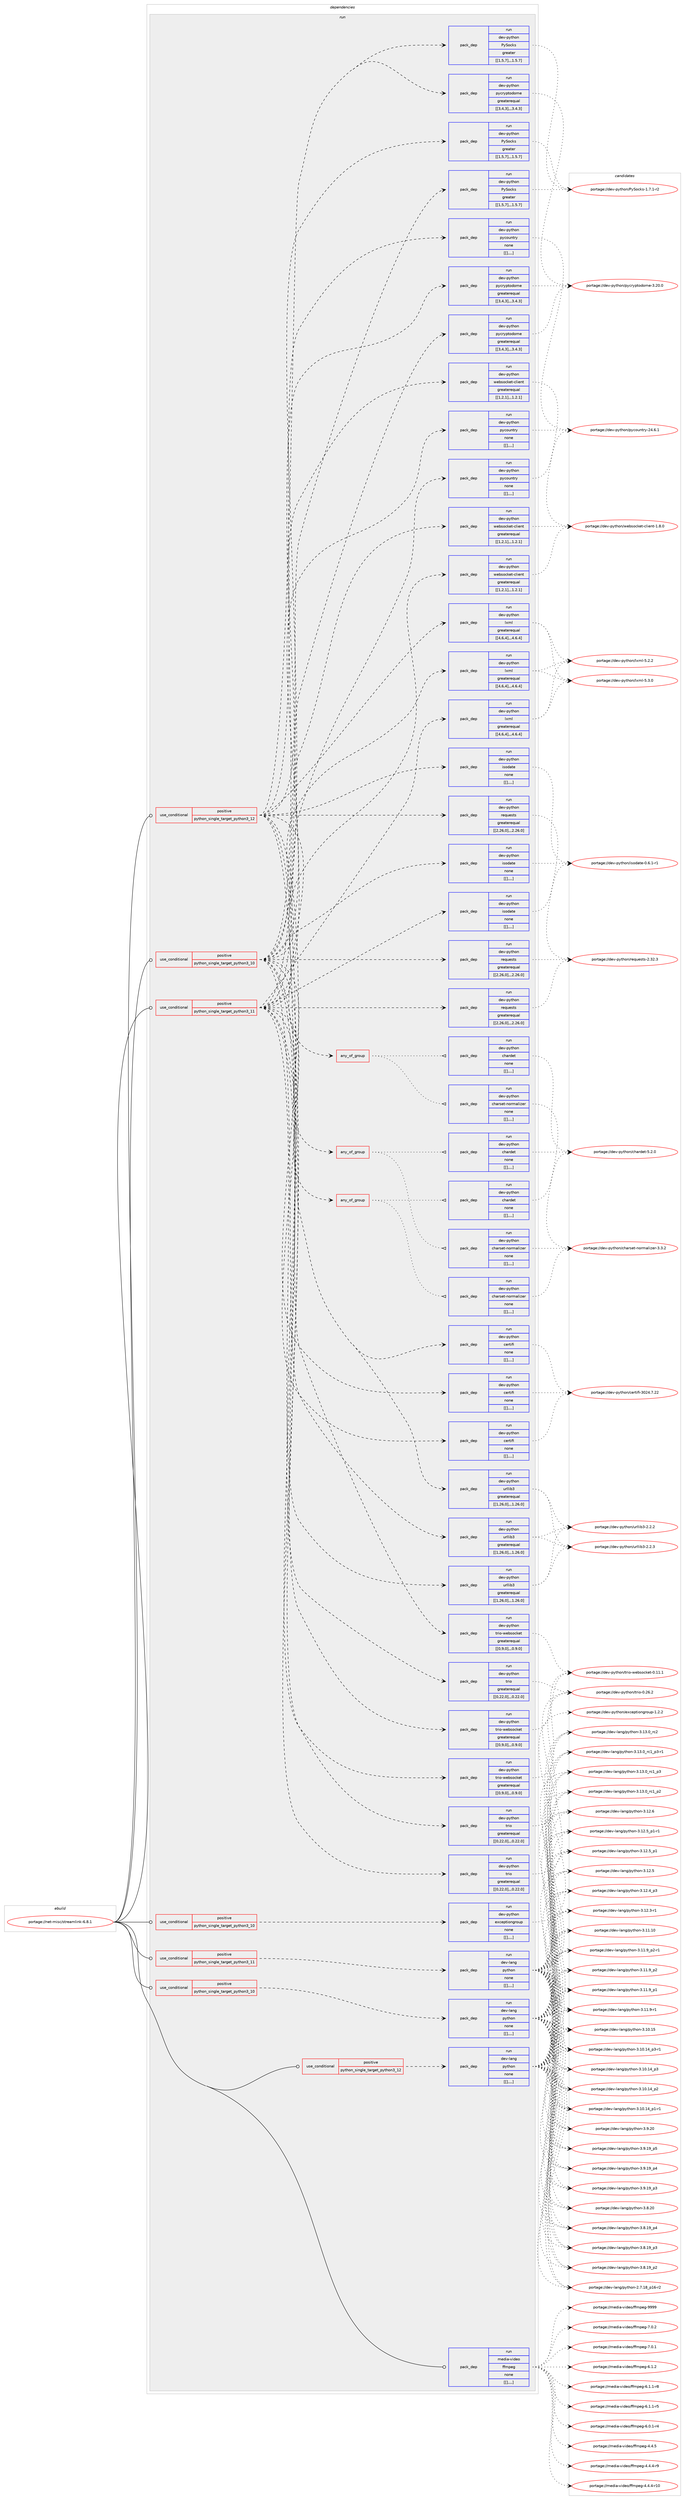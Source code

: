 digraph prolog {

# *************
# Graph options
# *************

newrank=true;
concentrate=true;
compound=true;
graph [rankdir=LR,fontname=Helvetica,fontsize=10,ranksep=1.5];#, ranksep=2.5, nodesep=0.2];
edge  [arrowhead=vee];
node  [fontname=Helvetica,fontsize=10];

# **********
# The ebuild
# **********

subgraph cluster_leftcol {
color=gray;
label=<<i>ebuild</i>>;
id [label="portage://net-misc/streamlink-6.8.1", color=red, width=4, href="../net-misc/streamlink-6.8.1.svg"];
}

# ****************
# The dependencies
# ****************

subgraph cluster_midcol {
color=gray;
label=<<i>dependencies</i>>;
subgraph cluster_compile {
fillcolor="#eeeeee";
style=filled;
label=<<i>compile</i>>;
}
subgraph cluster_compileandrun {
fillcolor="#eeeeee";
style=filled;
label=<<i>compile and run</i>>;
}
subgraph cluster_run {
fillcolor="#eeeeee";
style=filled;
label=<<i>run</i>>;
subgraph cond103117 {
dependency392996 [label=<<TABLE BORDER="0" CELLBORDER="1" CELLSPACING="0" CELLPADDING="4"><TR><TD ROWSPAN="3" CELLPADDING="10">use_conditional</TD></TR><TR><TD>positive</TD></TR><TR><TD>python_single_target_python3_10</TD></TR></TABLE>>, shape=none, color=red];
subgraph pack287004 {
dependency392997 [label=<<TABLE BORDER="0" CELLBORDER="1" CELLSPACING="0" CELLPADDING="4" WIDTH="220"><TR><TD ROWSPAN="6" CELLPADDING="30">pack_dep</TD></TR><TR><TD WIDTH="110">run</TD></TR><TR><TD>dev-lang</TD></TR><TR><TD>python</TD></TR><TR><TD>none</TD></TR><TR><TD>[[],,,,]</TD></TR></TABLE>>, shape=none, color=blue];
}
dependency392996:e -> dependency392997:w [weight=20,style="dashed",arrowhead="vee"];
}
id:e -> dependency392996:w [weight=20,style="solid",arrowhead="odot"];
subgraph cond103118 {
dependency392998 [label=<<TABLE BORDER="0" CELLBORDER="1" CELLSPACING="0" CELLPADDING="4"><TR><TD ROWSPAN="3" CELLPADDING="10">use_conditional</TD></TR><TR><TD>positive</TD></TR><TR><TD>python_single_target_python3_10</TD></TR></TABLE>>, shape=none, color=red];
subgraph pack287005 {
dependency392999 [label=<<TABLE BORDER="0" CELLBORDER="1" CELLSPACING="0" CELLPADDING="4" WIDTH="220"><TR><TD ROWSPAN="6" CELLPADDING="30">pack_dep</TD></TR><TR><TD WIDTH="110">run</TD></TR><TR><TD>dev-python</TD></TR><TR><TD>certifi</TD></TR><TR><TD>none</TD></TR><TR><TD>[[],,,,]</TD></TR></TABLE>>, shape=none, color=blue];
}
dependency392998:e -> dependency392999:w [weight=20,style="dashed",arrowhead="vee"];
subgraph any2686 {
dependency393000 [label=<<TABLE BORDER="0" CELLBORDER="1" CELLSPACING="0" CELLPADDING="4"><TR><TD CELLPADDING="10">any_of_group</TD></TR></TABLE>>, shape=none, color=red];subgraph pack287006 {
dependency393001 [label=<<TABLE BORDER="0" CELLBORDER="1" CELLSPACING="0" CELLPADDING="4" WIDTH="220"><TR><TD ROWSPAN="6" CELLPADDING="30">pack_dep</TD></TR><TR><TD WIDTH="110">run</TD></TR><TR><TD>dev-python</TD></TR><TR><TD>chardet</TD></TR><TR><TD>none</TD></TR><TR><TD>[[],,,,]</TD></TR></TABLE>>, shape=none, color=blue];
}
dependency393000:e -> dependency393001:w [weight=20,style="dotted",arrowhead="oinv"];
subgraph pack287007 {
dependency393002 [label=<<TABLE BORDER="0" CELLBORDER="1" CELLSPACING="0" CELLPADDING="4" WIDTH="220"><TR><TD ROWSPAN="6" CELLPADDING="30">pack_dep</TD></TR><TR><TD WIDTH="110">run</TD></TR><TR><TD>dev-python</TD></TR><TR><TD>charset-normalizer</TD></TR><TR><TD>none</TD></TR><TR><TD>[[],,,,]</TD></TR></TABLE>>, shape=none, color=blue];
}
dependency393000:e -> dependency393002:w [weight=20,style="dotted",arrowhead="oinv"];
}
dependency392998:e -> dependency393000:w [weight=20,style="dashed",arrowhead="vee"];
subgraph pack287008 {
dependency393003 [label=<<TABLE BORDER="0" CELLBORDER="1" CELLSPACING="0" CELLPADDING="4" WIDTH="220"><TR><TD ROWSPAN="6" CELLPADDING="30">pack_dep</TD></TR><TR><TD WIDTH="110">run</TD></TR><TR><TD>dev-python</TD></TR><TR><TD>requests</TD></TR><TR><TD>greaterequal</TD></TR><TR><TD>[[2,26,0],,,2.26.0]</TD></TR></TABLE>>, shape=none, color=blue];
}
dependency392998:e -> dependency393003:w [weight=20,style="dashed",arrowhead="vee"];
subgraph pack287009 {
dependency393004 [label=<<TABLE BORDER="0" CELLBORDER="1" CELLSPACING="0" CELLPADDING="4" WIDTH="220"><TR><TD ROWSPAN="6" CELLPADDING="30">pack_dep</TD></TR><TR><TD WIDTH="110">run</TD></TR><TR><TD>dev-python</TD></TR><TR><TD>isodate</TD></TR><TR><TD>none</TD></TR><TR><TD>[[],,,,]</TD></TR></TABLE>>, shape=none, color=blue];
}
dependency392998:e -> dependency393004:w [weight=20,style="dashed",arrowhead="vee"];
subgraph pack287010 {
dependency393005 [label=<<TABLE BORDER="0" CELLBORDER="1" CELLSPACING="0" CELLPADDING="4" WIDTH="220"><TR><TD ROWSPAN="6" CELLPADDING="30">pack_dep</TD></TR><TR><TD WIDTH="110">run</TD></TR><TR><TD>dev-python</TD></TR><TR><TD>lxml</TD></TR><TR><TD>greaterequal</TD></TR><TR><TD>[[4,6,4],,,4.6.4]</TD></TR></TABLE>>, shape=none, color=blue];
}
dependency392998:e -> dependency393005:w [weight=20,style="dashed",arrowhead="vee"];
subgraph pack287011 {
dependency393006 [label=<<TABLE BORDER="0" CELLBORDER="1" CELLSPACING="0" CELLPADDING="4" WIDTH="220"><TR><TD ROWSPAN="6" CELLPADDING="30">pack_dep</TD></TR><TR><TD WIDTH="110">run</TD></TR><TR><TD>dev-python</TD></TR><TR><TD>websocket-client</TD></TR><TR><TD>greaterequal</TD></TR><TR><TD>[[1,2,1],,,1.2.1]</TD></TR></TABLE>>, shape=none, color=blue];
}
dependency392998:e -> dependency393006:w [weight=20,style="dashed",arrowhead="vee"];
subgraph pack287012 {
dependency393007 [label=<<TABLE BORDER="0" CELLBORDER="1" CELLSPACING="0" CELLPADDING="4" WIDTH="220"><TR><TD ROWSPAN="6" CELLPADDING="30">pack_dep</TD></TR><TR><TD WIDTH="110">run</TD></TR><TR><TD>dev-python</TD></TR><TR><TD>pycountry</TD></TR><TR><TD>none</TD></TR><TR><TD>[[],,,,]</TD></TR></TABLE>>, shape=none, color=blue];
}
dependency392998:e -> dependency393007:w [weight=20,style="dashed",arrowhead="vee"];
subgraph pack287013 {
dependency393008 [label=<<TABLE BORDER="0" CELLBORDER="1" CELLSPACING="0" CELLPADDING="4" WIDTH="220"><TR><TD ROWSPAN="6" CELLPADDING="30">pack_dep</TD></TR><TR><TD WIDTH="110">run</TD></TR><TR><TD>dev-python</TD></TR><TR><TD>pycryptodome</TD></TR><TR><TD>greaterequal</TD></TR><TR><TD>[[3,4,3],,,3.4.3]</TD></TR></TABLE>>, shape=none, color=blue];
}
dependency392998:e -> dependency393008:w [weight=20,style="dashed",arrowhead="vee"];
subgraph pack287014 {
dependency393009 [label=<<TABLE BORDER="0" CELLBORDER="1" CELLSPACING="0" CELLPADDING="4" WIDTH="220"><TR><TD ROWSPAN="6" CELLPADDING="30">pack_dep</TD></TR><TR><TD WIDTH="110">run</TD></TR><TR><TD>dev-python</TD></TR><TR><TD>PySocks</TD></TR><TR><TD>greater</TD></TR><TR><TD>[[1,5,7],,,1.5.7]</TD></TR></TABLE>>, shape=none, color=blue];
}
dependency392998:e -> dependency393009:w [weight=20,style="dashed",arrowhead="vee"];
subgraph pack287015 {
dependency393010 [label=<<TABLE BORDER="0" CELLBORDER="1" CELLSPACING="0" CELLPADDING="4" WIDTH="220"><TR><TD ROWSPAN="6" CELLPADDING="30">pack_dep</TD></TR><TR><TD WIDTH="110">run</TD></TR><TR><TD>dev-python</TD></TR><TR><TD>trio</TD></TR><TR><TD>greaterequal</TD></TR><TR><TD>[[0,22,0],,,0.22.0]</TD></TR></TABLE>>, shape=none, color=blue];
}
dependency392998:e -> dependency393010:w [weight=20,style="dashed",arrowhead="vee"];
subgraph pack287016 {
dependency393011 [label=<<TABLE BORDER="0" CELLBORDER="1" CELLSPACING="0" CELLPADDING="4" WIDTH="220"><TR><TD ROWSPAN="6" CELLPADDING="30">pack_dep</TD></TR><TR><TD WIDTH="110">run</TD></TR><TR><TD>dev-python</TD></TR><TR><TD>trio-websocket</TD></TR><TR><TD>greaterequal</TD></TR><TR><TD>[[0,9,0],,,0.9.0]</TD></TR></TABLE>>, shape=none, color=blue];
}
dependency392998:e -> dependency393011:w [weight=20,style="dashed",arrowhead="vee"];
subgraph pack287017 {
dependency393012 [label=<<TABLE BORDER="0" CELLBORDER="1" CELLSPACING="0" CELLPADDING="4" WIDTH="220"><TR><TD ROWSPAN="6" CELLPADDING="30">pack_dep</TD></TR><TR><TD WIDTH="110">run</TD></TR><TR><TD>dev-python</TD></TR><TR><TD>urllib3</TD></TR><TR><TD>greaterequal</TD></TR><TR><TD>[[1,26,0],,,1.26.0]</TD></TR></TABLE>>, shape=none, color=blue];
}
dependency392998:e -> dependency393012:w [weight=20,style="dashed",arrowhead="vee"];
}
id:e -> dependency392998:w [weight=20,style="solid",arrowhead="odot"];
subgraph cond103119 {
dependency393013 [label=<<TABLE BORDER="0" CELLBORDER="1" CELLSPACING="0" CELLPADDING="4"><TR><TD ROWSPAN="3" CELLPADDING="10">use_conditional</TD></TR><TR><TD>positive</TD></TR><TR><TD>python_single_target_python3_10</TD></TR></TABLE>>, shape=none, color=red];
subgraph pack287018 {
dependency393014 [label=<<TABLE BORDER="0" CELLBORDER="1" CELLSPACING="0" CELLPADDING="4" WIDTH="220"><TR><TD ROWSPAN="6" CELLPADDING="30">pack_dep</TD></TR><TR><TD WIDTH="110">run</TD></TR><TR><TD>dev-python</TD></TR><TR><TD>exceptiongroup</TD></TR><TR><TD>none</TD></TR><TR><TD>[[],,,,]</TD></TR></TABLE>>, shape=none, color=blue];
}
dependency393013:e -> dependency393014:w [weight=20,style="dashed",arrowhead="vee"];
}
id:e -> dependency393013:w [weight=20,style="solid",arrowhead="odot"];
subgraph cond103120 {
dependency393015 [label=<<TABLE BORDER="0" CELLBORDER="1" CELLSPACING="0" CELLPADDING="4"><TR><TD ROWSPAN="3" CELLPADDING="10">use_conditional</TD></TR><TR><TD>positive</TD></TR><TR><TD>python_single_target_python3_11</TD></TR></TABLE>>, shape=none, color=red];
subgraph pack287019 {
dependency393016 [label=<<TABLE BORDER="0" CELLBORDER="1" CELLSPACING="0" CELLPADDING="4" WIDTH="220"><TR><TD ROWSPAN="6" CELLPADDING="30">pack_dep</TD></TR><TR><TD WIDTH="110">run</TD></TR><TR><TD>dev-lang</TD></TR><TR><TD>python</TD></TR><TR><TD>none</TD></TR><TR><TD>[[],,,,]</TD></TR></TABLE>>, shape=none, color=blue];
}
dependency393015:e -> dependency393016:w [weight=20,style="dashed",arrowhead="vee"];
}
id:e -> dependency393015:w [weight=20,style="solid",arrowhead="odot"];
subgraph cond103121 {
dependency393017 [label=<<TABLE BORDER="0" CELLBORDER="1" CELLSPACING="0" CELLPADDING="4"><TR><TD ROWSPAN="3" CELLPADDING="10">use_conditional</TD></TR><TR><TD>positive</TD></TR><TR><TD>python_single_target_python3_11</TD></TR></TABLE>>, shape=none, color=red];
subgraph pack287020 {
dependency393018 [label=<<TABLE BORDER="0" CELLBORDER="1" CELLSPACING="0" CELLPADDING="4" WIDTH="220"><TR><TD ROWSPAN="6" CELLPADDING="30">pack_dep</TD></TR><TR><TD WIDTH="110">run</TD></TR><TR><TD>dev-python</TD></TR><TR><TD>certifi</TD></TR><TR><TD>none</TD></TR><TR><TD>[[],,,,]</TD></TR></TABLE>>, shape=none, color=blue];
}
dependency393017:e -> dependency393018:w [weight=20,style="dashed",arrowhead="vee"];
subgraph any2687 {
dependency393019 [label=<<TABLE BORDER="0" CELLBORDER="1" CELLSPACING="0" CELLPADDING="4"><TR><TD CELLPADDING="10">any_of_group</TD></TR></TABLE>>, shape=none, color=red];subgraph pack287021 {
dependency393020 [label=<<TABLE BORDER="0" CELLBORDER="1" CELLSPACING="0" CELLPADDING="4" WIDTH="220"><TR><TD ROWSPAN="6" CELLPADDING="30">pack_dep</TD></TR><TR><TD WIDTH="110">run</TD></TR><TR><TD>dev-python</TD></TR><TR><TD>chardet</TD></TR><TR><TD>none</TD></TR><TR><TD>[[],,,,]</TD></TR></TABLE>>, shape=none, color=blue];
}
dependency393019:e -> dependency393020:w [weight=20,style="dotted",arrowhead="oinv"];
subgraph pack287022 {
dependency393021 [label=<<TABLE BORDER="0" CELLBORDER="1" CELLSPACING="0" CELLPADDING="4" WIDTH="220"><TR><TD ROWSPAN="6" CELLPADDING="30">pack_dep</TD></TR><TR><TD WIDTH="110">run</TD></TR><TR><TD>dev-python</TD></TR><TR><TD>charset-normalizer</TD></TR><TR><TD>none</TD></TR><TR><TD>[[],,,,]</TD></TR></TABLE>>, shape=none, color=blue];
}
dependency393019:e -> dependency393021:w [weight=20,style="dotted",arrowhead="oinv"];
}
dependency393017:e -> dependency393019:w [weight=20,style="dashed",arrowhead="vee"];
subgraph pack287023 {
dependency393022 [label=<<TABLE BORDER="0" CELLBORDER="1" CELLSPACING="0" CELLPADDING="4" WIDTH="220"><TR><TD ROWSPAN="6" CELLPADDING="30">pack_dep</TD></TR><TR><TD WIDTH="110">run</TD></TR><TR><TD>dev-python</TD></TR><TR><TD>requests</TD></TR><TR><TD>greaterequal</TD></TR><TR><TD>[[2,26,0],,,2.26.0]</TD></TR></TABLE>>, shape=none, color=blue];
}
dependency393017:e -> dependency393022:w [weight=20,style="dashed",arrowhead="vee"];
subgraph pack287024 {
dependency393023 [label=<<TABLE BORDER="0" CELLBORDER="1" CELLSPACING="0" CELLPADDING="4" WIDTH="220"><TR><TD ROWSPAN="6" CELLPADDING="30">pack_dep</TD></TR><TR><TD WIDTH="110">run</TD></TR><TR><TD>dev-python</TD></TR><TR><TD>isodate</TD></TR><TR><TD>none</TD></TR><TR><TD>[[],,,,]</TD></TR></TABLE>>, shape=none, color=blue];
}
dependency393017:e -> dependency393023:w [weight=20,style="dashed",arrowhead="vee"];
subgraph pack287025 {
dependency393024 [label=<<TABLE BORDER="0" CELLBORDER="1" CELLSPACING="0" CELLPADDING="4" WIDTH="220"><TR><TD ROWSPAN="6" CELLPADDING="30">pack_dep</TD></TR><TR><TD WIDTH="110">run</TD></TR><TR><TD>dev-python</TD></TR><TR><TD>lxml</TD></TR><TR><TD>greaterequal</TD></TR><TR><TD>[[4,6,4],,,4.6.4]</TD></TR></TABLE>>, shape=none, color=blue];
}
dependency393017:e -> dependency393024:w [weight=20,style="dashed",arrowhead="vee"];
subgraph pack287026 {
dependency393025 [label=<<TABLE BORDER="0" CELLBORDER="1" CELLSPACING="0" CELLPADDING="4" WIDTH="220"><TR><TD ROWSPAN="6" CELLPADDING="30">pack_dep</TD></TR><TR><TD WIDTH="110">run</TD></TR><TR><TD>dev-python</TD></TR><TR><TD>websocket-client</TD></TR><TR><TD>greaterequal</TD></TR><TR><TD>[[1,2,1],,,1.2.1]</TD></TR></TABLE>>, shape=none, color=blue];
}
dependency393017:e -> dependency393025:w [weight=20,style="dashed",arrowhead="vee"];
subgraph pack287027 {
dependency393026 [label=<<TABLE BORDER="0" CELLBORDER="1" CELLSPACING="0" CELLPADDING="4" WIDTH="220"><TR><TD ROWSPAN="6" CELLPADDING="30">pack_dep</TD></TR><TR><TD WIDTH="110">run</TD></TR><TR><TD>dev-python</TD></TR><TR><TD>pycountry</TD></TR><TR><TD>none</TD></TR><TR><TD>[[],,,,]</TD></TR></TABLE>>, shape=none, color=blue];
}
dependency393017:e -> dependency393026:w [weight=20,style="dashed",arrowhead="vee"];
subgraph pack287028 {
dependency393027 [label=<<TABLE BORDER="0" CELLBORDER="1" CELLSPACING="0" CELLPADDING="4" WIDTH="220"><TR><TD ROWSPAN="6" CELLPADDING="30">pack_dep</TD></TR><TR><TD WIDTH="110">run</TD></TR><TR><TD>dev-python</TD></TR><TR><TD>pycryptodome</TD></TR><TR><TD>greaterequal</TD></TR><TR><TD>[[3,4,3],,,3.4.3]</TD></TR></TABLE>>, shape=none, color=blue];
}
dependency393017:e -> dependency393027:w [weight=20,style="dashed",arrowhead="vee"];
subgraph pack287029 {
dependency393028 [label=<<TABLE BORDER="0" CELLBORDER="1" CELLSPACING="0" CELLPADDING="4" WIDTH="220"><TR><TD ROWSPAN="6" CELLPADDING="30">pack_dep</TD></TR><TR><TD WIDTH="110">run</TD></TR><TR><TD>dev-python</TD></TR><TR><TD>PySocks</TD></TR><TR><TD>greater</TD></TR><TR><TD>[[1,5,7],,,1.5.7]</TD></TR></TABLE>>, shape=none, color=blue];
}
dependency393017:e -> dependency393028:w [weight=20,style="dashed",arrowhead="vee"];
subgraph pack287030 {
dependency393029 [label=<<TABLE BORDER="0" CELLBORDER="1" CELLSPACING="0" CELLPADDING="4" WIDTH="220"><TR><TD ROWSPAN="6" CELLPADDING="30">pack_dep</TD></TR><TR><TD WIDTH="110">run</TD></TR><TR><TD>dev-python</TD></TR><TR><TD>trio</TD></TR><TR><TD>greaterequal</TD></TR><TR><TD>[[0,22,0],,,0.22.0]</TD></TR></TABLE>>, shape=none, color=blue];
}
dependency393017:e -> dependency393029:w [weight=20,style="dashed",arrowhead="vee"];
subgraph pack287031 {
dependency393030 [label=<<TABLE BORDER="0" CELLBORDER="1" CELLSPACING="0" CELLPADDING="4" WIDTH="220"><TR><TD ROWSPAN="6" CELLPADDING="30">pack_dep</TD></TR><TR><TD WIDTH="110">run</TD></TR><TR><TD>dev-python</TD></TR><TR><TD>trio-websocket</TD></TR><TR><TD>greaterequal</TD></TR><TR><TD>[[0,9,0],,,0.9.0]</TD></TR></TABLE>>, shape=none, color=blue];
}
dependency393017:e -> dependency393030:w [weight=20,style="dashed",arrowhead="vee"];
subgraph pack287032 {
dependency393031 [label=<<TABLE BORDER="0" CELLBORDER="1" CELLSPACING="0" CELLPADDING="4" WIDTH="220"><TR><TD ROWSPAN="6" CELLPADDING="30">pack_dep</TD></TR><TR><TD WIDTH="110">run</TD></TR><TR><TD>dev-python</TD></TR><TR><TD>urllib3</TD></TR><TR><TD>greaterequal</TD></TR><TR><TD>[[1,26,0],,,1.26.0]</TD></TR></TABLE>>, shape=none, color=blue];
}
dependency393017:e -> dependency393031:w [weight=20,style="dashed",arrowhead="vee"];
}
id:e -> dependency393017:w [weight=20,style="solid",arrowhead="odot"];
subgraph cond103122 {
dependency393032 [label=<<TABLE BORDER="0" CELLBORDER="1" CELLSPACING="0" CELLPADDING="4"><TR><TD ROWSPAN="3" CELLPADDING="10">use_conditional</TD></TR><TR><TD>positive</TD></TR><TR><TD>python_single_target_python3_12</TD></TR></TABLE>>, shape=none, color=red];
subgraph pack287033 {
dependency393033 [label=<<TABLE BORDER="0" CELLBORDER="1" CELLSPACING="0" CELLPADDING="4" WIDTH="220"><TR><TD ROWSPAN="6" CELLPADDING="30">pack_dep</TD></TR><TR><TD WIDTH="110">run</TD></TR><TR><TD>dev-lang</TD></TR><TR><TD>python</TD></TR><TR><TD>none</TD></TR><TR><TD>[[],,,,]</TD></TR></TABLE>>, shape=none, color=blue];
}
dependency393032:e -> dependency393033:w [weight=20,style="dashed",arrowhead="vee"];
}
id:e -> dependency393032:w [weight=20,style="solid",arrowhead="odot"];
subgraph cond103123 {
dependency393034 [label=<<TABLE BORDER="0" CELLBORDER="1" CELLSPACING="0" CELLPADDING="4"><TR><TD ROWSPAN="3" CELLPADDING="10">use_conditional</TD></TR><TR><TD>positive</TD></TR><TR><TD>python_single_target_python3_12</TD></TR></TABLE>>, shape=none, color=red];
subgraph pack287034 {
dependency393035 [label=<<TABLE BORDER="0" CELLBORDER="1" CELLSPACING="0" CELLPADDING="4" WIDTH="220"><TR><TD ROWSPAN="6" CELLPADDING="30">pack_dep</TD></TR><TR><TD WIDTH="110">run</TD></TR><TR><TD>dev-python</TD></TR><TR><TD>certifi</TD></TR><TR><TD>none</TD></TR><TR><TD>[[],,,,]</TD></TR></TABLE>>, shape=none, color=blue];
}
dependency393034:e -> dependency393035:w [weight=20,style="dashed",arrowhead="vee"];
subgraph any2688 {
dependency393036 [label=<<TABLE BORDER="0" CELLBORDER="1" CELLSPACING="0" CELLPADDING="4"><TR><TD CELLPADDING="10">any_of_group</TD></TR></TABLE>>, shape=none, color=red];subgraph pack287035 {
dependency393037 [label=<<TABLE BORDER="0" CELLBORDER="1" CELLSPACING="0" CELLPADDING="4" WIDTH="220"><TR><TD ROWSPAN="6" CELLPADDING="30">pack_dep</TD></TR><TR><TD WIDTH="110">run</TD></TR><TR><TD>dev-python</TD></TR><TR><TD>chardet</TD></TR><TR><TD>none</TD></TR><TR><TD>[[],,,,]</TD></TR></TABLE>>, shape=none, color=blue];
}
dependency393036:e -> dependency393037:w [weight=20,style="dotted",arrowhead="oinv"];
subgraph pack287036 {
dependency393038 [label=<<TABLE BORDER="0" CELLBORDER="1" CELLSPACING="0" CELLPADDING="4" WIDTH="220"><TR><TD ROWSPAN="6" CELLPADDING="30">pack_dep</TD></TR><TR><TD WIDTH="110">run</TD></TR><TR><TD>dev-python</TD></TR><TR><TD>charset-normalizer</TD></TR><TR><TD>none</TD></TR><TR><TD>[[],,,,]</TD></TR></TABLE>>, shape=none, color=blue];
}
dependency393036:e -> dependency393038:w [weight=20,style="dotted",arrowhead="oinv"];
}
dependency393034:e -> dependency393036:w [weight=20,style="dashed",arrowhead="vee"];
subgraph pack287037 {
dependency393039 [label=<<TABLE BORDER="0" CELLBORDER="1" CELLSPACING="0" CELLPADDING="4" WIDTH="220"><TR><TD ROWSPAN="6" CELLPADDING="30">pack_dep</TD></TR><TR><TD WIDTH="110">run</TD></TR><TR><TD>dev-python</TD></TR><TR><TD>requests</TD></TR><TR><TD>greaterequal</TD></TR><TR><TD>[[2,26,0],,,2.26.0]</TD></TR></TABLE>>, shape=none, color=blue];
}
dependency393034:e -> dependency393039:w [weight=20,style="dashed",arrowhead="vee"];
subgraph pack287038 {
dependency393040 [label=<<TABLE BORDER="0" CELLBORDER="1" CELLSPACING="0" CELLPADDING="4" WIDTH="220"><TR><TD ROWSPAN="6" CELLPADDING="30">pack_dep</TD></TR><TR><TD WIDTH="110">run</TD></TR><TR><TD>dev-python</TD></TR><TR><TD>isodate</TD></TR><TR><TD>none</TD></TR><TR><TD>[[],,,,]</TD></TR></TABLE>>, shape=none, color=blue];
}
dependency393034:e -> dependency393040:w [weight=20,style="dashed",arrowhead="vee"];
subgraph pack287039 {
dependency393041 [label=<<TABLE BORDER="0" CELLBORDER="1" CELLSPACING="0" CELLPADDING="4" WIDTH="220"><TR><TD ROWSPAN="6" CELLPADDING="30">pack_dep</TD></TR><TR><TD WIDTH="110">run</TD></TR><TR><TD>dev-python</TD></TR><TR><TD>lxml</TD></TR><TR><TD>greaterequal</TD></TR><TR><TD>[[4,6,4],,,4.6.4]</TD></TR></TABLE>>, shape=none, color=blue];
}
dependency393034:e -> dependency393041:w [weight=20,style="dashed",arrowhead="vee"];
subgraph pack287040 {
dependency393042 [label=<<TABLE BORDER="0" CELLBORDER="1" CELLSPACING="0" CELLPADDING="4" WIDTH="220"><TR><TD ROWSPAN="6" CELLPADDING="30">pack_dep</TD></TR><TR><TD WIDTH="110">run</TD></TR><TR><TD>dev-python</TD></TR><TR><TD>websocket-client</TD></TR><TR><TD>greaterequal</TD></TR><TR><TD>[[1,2,1],,,1.2.1]</TD></TR></TABLE>>, shape=none, color=blue];
}
dependency393034:e -> dependency393042:w [weight=20,style="dashed",arrowhead="vee"];
subgraph pack287041 {
dependency393043 [label=<<TABLE BORDER="0" CELLBORDER="1" CELLSPACING="0" CELLPADDING="4" WIDTH="220"><TR><TD ROWSPAN="6" CELLPADDING="30">pack_dep</TD></TR><TR><TD WIDTH="110">run</TD></TR><TR><TD>dev-python</TD></TR><TR><TD>pycountry</TD></TR><TR><TD>none</TD></TR><TR><TD>[[],,,,]</TD></TR></TABLE>>, shape=none, color=blue];
}
dependency393034:e -> dependency393043:w [weight=20,style="dashed",arrowhead="vee"];
subgraph pack287042 {
dependency393044 [label=<<TABLE BORDER="0" CELLBORDER="1" CELLSPACING="0" CELLPADDING="4" WIDTH="220"><TR><TD ROWSPAN="6" CELLPADDING="30">pack_dep</TD></TR><TR><TD WIDTH="110">run</TD></TR><TR><TD>dev-python</TD></TR><TR><TD>pycryptodome</TD></TR><TR><TD>greaterequal</TD></TR><TR><TD>[[3,4,3],,,3.4.3]</TD></TR></TABLE>>, shape=none, color=blue];
}
dependency393034:e -> dependency393044:w [weight=20,style="dashed",arrowhead="vee"];
subgraph pack287043 {
dependency393045 [label=<<TABLE BORDER="0" CELLBORDER="1" CELLSPACING="0" CELLPADDING="4" WIDTH="220"><TR><TD ROWSPAN="6" CELLPADDING="30">pack_dep</TD></TR><TR><TD WIDTH="110">run</TD></TR><TR><TD>dev-python</TD></TR><TR><TD>PySocks</TD></TR><TR><TD>greater</TD></TR><TR><TD>[[1,5,7],,,1.5.7]</TD></TR></TABLE>>, shape=none, color=blue];
}
dependency393034:e -> dependency393045:w [weight=20,style="dashed",arrowhead="vee"];
subgraph pack287044 {
dependency393046 [label=<<TABLE BORDER="0" CELLBORDER="1" CELLSPACING="0" CELLPADDING="4" WIDTH="220"><TR><TD ROWSPAN="6" CELLPADDING="30">pack_dep</TD></TR><TR><TD WIDTH="110">run</TD></TR><TR><TD>dev-python</TD></TR><TR><TD>trio</TD></TR><TR><TD>greaterequal</TD></TR><TR><TD>[[0,22,0],,,0.22.0]</TD></TR></TABLE>>, shape=none, color=blue];
}
dependency393034:e -> dependency393046:w [weight=20,style="dashed",arrowhead="vee"];
subgraph pack287045 {
dependency393047 [label=<<TABLE BORDER="0" CELLBORDER="1" CELLSPACING="0" CELLPADDING="4" WIDTH="220"><TR><TD ROWSPAN="6" CELLPADDING="30">pack_dep</TD></TR><TR><TD WIDTH="110">run</TD></TR><TR><TD>dev-python</TD></TR><TR><TD>trio-websocket</TD></TR><TR><TD>greaterequal</TD></TR><TR><TD>[[0,9,0],,,0.9.0]</TD></TR></TABLE>>, shape=none, color=blue];
}
dependency393034:e -> dependency393047:w [weight=20,style="dashed",arrowhead="vee"];
subgraph pack287046 {
dependency393048 [label=<<TABLE BORDER="0" CELLBORDER="1" CELLSPACING="0" CELLPADDING="4" WIDTH="220"><TR><TD ROWSPAN="6" CELLPADDING="30">pack_dep</TD></TR><TR><TD WIDTH="110">run</TD></TR><TR><TD>dev-python</TD></TR><TR><TD>urllib3</TD></TR><TR><TD>greaterequal</TD></TR><TR><TD>[[1,26,0],,,1.26.0]</TD></TR></TABLE>>, shape=none, color=blue];
}
dependency393034:e -> dependency393048:w [weight=20,style="dashed",arrowhead="vee"];
}
id:e -> dependency393034:w [weight=20,style="solid",arrowhead="odot"];
subgraph pack287047 {
dependency393049 [label=<<TABLE BORDER="0" CELLBORDER="1" CELLSPACING="0" CELLPADDING="4" WIDTH="220"><TR><TD ROWSPAN="6" CELLPADDING="30">pack_dep</TD></TR><TR><TD WIDTH="110">run</TD></TR><TR><TD>media-video</TD></TR><TR><TD>ffmpeg</TD></TR><TR><TD>none</TD></TR><TR><TD>[[],,,,]</TD></TR></TABLE>>, shape=none, color=blue];
}
id:e -> dependency393049:w [weight=20,style="solid",arrowhead="odot"];
}
}

# **************
# The candidates
# **************

subgraph cluster_choices {
rank=same;
color=gray;
label=<<i>candidates</i>>;

subgraph choice287004 {
color=black;
nodesep=1;
choice10010111845108971101034711212111610411111045514649514648951149950 [label="portage://dev-lang/python-3.13.0_rc2", color=red, width=4,href="../dev-lang/python-3.13.0_rc2.svg"];
choice1001011184510897110103471121211161041111104551464951464895114994995112514511449 [label="portage://dev-lang/python-3.13.0_rc1_p3-r1", color=red, width=4,href="../dev-lang/python-3.13.0_rc1_p3-r1.svg"];
choice100101118451089711010347112121116104111110455146495146489511499499511251 [label="portage://dev-lang/python-3.13.0_rc1_p3", color=red, width=4,href="../dev-lang/python-3.13.0_rc1_p3.svg"];
choice100101118451089711010347112121116104111110455146495146489511499499511250 [label="portage://dev-lang/python-3.13.0_rc1_p2", color=red, width=4,href="../dev-lang/python-3.13.0_rc1_p2.svg"];
choice10010111845108971101034711212111610411111045514649504654 [label="portage://dev-lang/python-3.12.6", color=red, width=4,href="../dev-lang/python-3.12.6.svg"];
choice1001011184510897110103471121211161041111104551464950465395112494511449 [label="portage://dev-lang/python-3.12.5_p1-r1", color=red, width=4,href="../dev-lang/python-3.12.5_p1-r1.svg"];
choice100101118451089711010347112121116104111110455146495046539511249 [label="portage://dev-lang/python-3.12.5_p1", color=red, width=4,href="../dev-lang/python-3.12.5_p1.svg"];
choice10010111845108971101034711212111610411111045514649504653 [label="portage://dev-lang/python-3.12.5", color=red, width=4,href="../dev-lang/python-3.12.5.svg"];
choice100101118451089711010347112121116104111110455146495046529511251 [label="portage://dev-lang/python-3.12.4_p3", color=red, width=4,href="../dev-lang/python-3.12.4_p3.svg"];
choice100101118451089711010347112121116104111110455146495046514511449 [label="portage://dev-lang/python-3.12.3-r1", color=red, width=4,href="../dev-lang/python-3.12.3-r1.svg"];
choice1001011184510897110103471121211161041111104551464949464948 [label="portage://dev-lang/python-3.11.10", color=red, width=4,href="../dev-lang/python-3.11.10.svg"];
choice1001011184510897110103471121211161041111104551464949465795112504511449 [label="portage://dev-lang/python-3.11.9_p2-r1", color=red, width=4,href="../dev-lang/python-3.11.9_p2-r1.svg"];
choice100101118451089711010347112121116104111110455146494946579511250 [label="portage://dev-lang/python-3.11.9_p2", color=red, width=4,href="../dev-lang/python-3.11.9_p2.svg"];
choice100101118451089711010347112121116104111110455146494946579511249 [label="portage://dev-lang/python-3.11.9_p1", color=red, width=4,href="../dev-lang/python-3.11.9_p1.svg"];
choice100101118451089711010347112121116104111110455146494946574511449 [label="portage://dev-lang/python-3.11.9-r1", color=red, width=4,href="../dev-lang/python-3.11.9-r1.svg"];
choice1001011184510897110103471121211161041111104551464948464953 [label="portage://dev-lang/python-3.10.15", color=red, width=4,href="../dev-lang/python-3.10.15.svg"];
choice100101118451089711010347112121116104111110455146494846495295112514511449 [label="portage://dev-lang/python-3.10.14_p3-r1", color=red, width=4,href="../dev-lang/python-3.10.14_p3-r1.svg"];
choice10010111845108971101034711212111610411111045514649484649529511251 [label="portage://dev-lang/python-3.10.14_p3", color=red, width=4,href="../dev-lang/python-3.10.14_p3.svg"];
choice10010111845108971101034711212111610411111045514649484649529511250 [label="portage://dev-lang/python-3.10.14_p2", color=red, width=4,href="../dev-lang/python-3.10.14_p2.svg"];
choice100101118451089711010347112121116104111110455146494846495295112494511449 [label="portage://dev-lang/python-3.10.14_p1-r1", color=red, width=4,href="../dev-lang/python-3.10.14_p1-r1.svg"];
choice10010111845108971101034711212111610411111045514657465048 [label="portage://dev-lang/python-3.9.20", color=red, width=4,href="../dev-lang/python-3.9.20.svg"];
choice100101118451089711010347112121116104111110455146574649579511253 [label="portage://dev-lang/python-3.9.19_p5", color=red, width=4,href="../dev-lang/python-3.9.19_p5.svg"];
choice100101118451089711010347112121116104111110455146574649579511252 [label="portage://dev-lang/python-3.9.19_p4", color=red, width=4,href="../dev-lang/python-3.9.19_p4.svg"];
choice100101118451089711010347112121116104111110455146574649579511251 [label="portage://dev-lang/python-3.9.19_p3", color=red, width=4,href="../dev-lang/python-3.9.19_p3.svg"];
choice10010111845108971101034711212111610411111045514656465048 [label="portage://dev-lang/python-3.8.20", color=red, width=4,href="../dev-lang/python-3.8.20.svg"];
choice100101118451089711010347112121116104111110455146564649579511252 [label="portage://dev-lang/python-3.8.19_p4", color=red, width=4,href="../dev-lang/python-3.8.19_p4.svg"];
choice100101118451089711010347112121116104111110455146564649579511251 [label="portage://dev-lang/python-3.8.19_p3", color=red, width=4,href="../dev-lang/python-3.8.19_p3.svg"];
choice100101118451089711010347112121116104111110455146564649579511250 [label="portage://dev-lang/python-3.8.19_p2", color=red, width=4,href="../dev-lang/python-3.8.19_p2.svg"];
choice100101118451089711010347112121116104111110455046554649569511249544511450 [label="portage://dev-lang/python-2.7.18_p16-r2", color=red, width=4,href="../dev-lang/python-2.7.18_p16-r2.svg"];
dependency392997:e -> choice10010111845108971101034711212111610411111045514649514648951149950:w [style=dotted,weight="100"];
dependency392997:e -> choice1001011184510897110103471121211161041111104551464951464895114994995112514511449:w [style=dotted,weight="100"];
dependency392997:e -> choice100101118451089711010347112121116104111110455146495146489511499499511251:w [style=dotted,weight="100"];
dependency392997:e -> choice100101118451089711010347112121116104111110455146495146489511499499511250:w [style=dotted,weight="100"];
dependency392997:e -> choice10010111845108971101034711212111610411111045514649504654:w [style=dotted,weight="100"];
dependency392997:e -> choice1001011184510897110103471121211161041111104551464950465395112494511449:w [style=dotted,weight="100"];
dependency392997:e -> choice100101118451089711010347112121116104111110455146495046539511249:w [style=dotted,weight="100"];
dependency392997:e -> choice10010111845108971101034711212111610411111045514649504653:w [style=dotted,weight="100"];
dependency392997:e -> choice100101118451089711010347112121116104111110455146495046529511251:w [style=dotted,weight="100"];
dependency392997:e -> choice100101118451089711010347112121116104111110455146495046514511449:w [style=dotted,weight="100"];
dependency392997:e -> choice1001011184510897110103471121211161041111104551464949464948:w [style=dotted,weight="100"];
dependency392997:e -> choice1001011184510897110103471121211161041111104551464949465795112504511449:w [style=dotted,weight="100"];
dependency392997:e -> choice100101118451089711010347112121116104111110455146494946579511250:w [style=dotted,weight="100"];
dependency392997:e -> choice100101118451089711010347112121116104111110455146494946579511249:w [style=dotted,weight="100"];
dependency392997:e -> choice100101118451089711010347112121116104111110455146494946574511449:w [style=dotted,weight="100"];
dependency392997:e -> choice1001011184510897110103471121211161041111104551464948464953:w [style=dotted,weight="100"];
dependency392997:e -> choice100101118451089711010347112121116104111110455146494846495295112514511449:w [style=dotted,weight="100"];
dependency392997:e -> choice10010111845108971101034711212111610411111045514649484649529511251:w [style=dotted,weight="100"];
dependency392997:e -> choice10010111845108971101034711212111610411111045514649484649529511250:w [style=dotted,weight="100"];
dependency392997:e -> choice100101118451089711010347112121116104111110455146494846495295112494511449:w [style=dotted,weight="100"];
dependency392997:e -> choice10010111845108971101034711212111610411111045514657465048:w [style=dotted,weight="100"];
dependency392997:e -> choice100101118451089711010347112121116104111110455146574649579511253:w [style=dotted,weight="100"];
dependency392997:e -> choice100101118451089711010347112121116104111110455146574649579511252:w [style=dotted,weight="100"];
dependency392997:e -> choice100101118451089711010347112121116104111110455146574649579511251:w [style=dotted,weight="100"];
dependency392997:e -> choice10010111845108971101034711212111610411111045514656465048:w [style=dotted,weight="100"];
dependency392997:e -> choice100101118451089711010347112121116104111110455146564649579511252:w [style=dotted,weight="100"];
dependency392997:e -> choice100101118451089711010347112121116104111110455146564649579511251:w [style=dotted,weight="100"];
dependency392997:e -> choice100101118451089711010347112121116104111110455146564649579511250:w [style=dotted,weight="100"];
dependency392997:e -> choice100101118451089711010347112121116104111110455046554649569511249544511450:w [style=dotted,weight="100"];
}
subgraph choice287005 {
color=black;
nodesep=1;
choice10010111845112121116104111110479910111411610510210545514850524655465050 [label="portage://dev-python/certifi-3024.7.22", color=red, width=4,href="../dev-python/certifi-3024.7.22.svg"];
dependency392999:e -> choice10010111845112121116104111110479910111411610510210545514850524655465050:w [style=dotted,weight="100"];
}
subgraph choice287006 {
color=black;
nodesep=1;
choice10010111845112121116104111110479910497114100101116455346504648 [label="portage://dev-python/chardet-5.2.0", color=red, width=4,href="../dev-python/chardet-5.2.0.svg"];
dependency393001:e -> choice10010111845112121116104111110479910497114100101116455346504648:w [style=dotted,weight="100"];
}
subgraph choice287007 {
color=black;
nodesep=1;
choice100101118451121211161041111104799104971141151011164511011111410997108105122101114455146514650 [label="portage://dev-python/charset-normalizer-3.3.2", color=red, width=4,href="../dev-python/charset-normalizer-3.3.2.svg"];
dependency393002:e -> choice100101118451121211161041111104799104971141151011164511011111410997108105122101114455146514650:w [style=dotted,weight="100"];
}
subgraph choice287008 {
color=black;
nodesep=1;
choice100101118451121211161041111104711410111311710111511611545504651504651 [label="portage://dev-python/requests-2.32.3", color=red, width=4,href="../dev-python/requests-2.32.3.svg"];
dependency393003:e -> choice100101118451121211161041111104711410111311710111511611545504651504651:w [style=dotted,weight="100"];
}
subgraph choice287009 {
color=black;
nodesep=1;
choice1001011184511212111610411111047105115111100971161014548465446494511449 [label="portage://dev-python/isodate-0.6.1-r1", color=red, width=4,href="../dev-python/isodate-0.6.1-r1.svg"];
dependency393004:e -> choice1001011184511212111610411111047105115111100971161014548465446494511449:w [style=dotted,weight="100"];
}
subgraph choice287010 {
color=black;
nodesep=1;
choice1001011184511212111610411111047108120109108455346514648 [label="portage://dev-python/lxml-5.3.0", color=red, width=4,href="../dev-python/lxml-5.3.0.svg"];
choice1001011184511212111610411111047108120109108455346504650 [label="portage://dev-python/lxml-5.2.2", color=red, width=4,href="../dev-python/lxml-5.2.2.svg"];
dependency393005:e -> choice1001011184511212111610411111047108120109108455346514648:w [style=dotted,weight="100"];
dependency393005:e -> choice1001011184511212111610411111047108120109108455346504650:w [style=dotted,weight="100"];
}
subgraph choice287011 {
color=black;
nodesep=1;
choice100101118451121211161041111104711910198115111991071011164599108105101110116454946564648 [label="portage://dev-python/websocket-client-1.8.0", color=red, width=4,href="../dev-python/websocket-client-1.8.0.svg"];
dependency393006:e -> choice100101118451121211161041111104711910198115111991071011164599108105101110116454946564648:w [style=dotted,weight="100"];
}
subgraph choice287012 {
color=black;
nodesep=1;
choice10010111845112121116104111110471121219911111711011611412145505246544649 [label="portage://dev-python/pycountry-24.6.1", color=red, width=4,href="../dev-python/pycountry-24.6.1.svg"];
dependency393007:e -> choice10010111845112121116104111110471121219911111711011611412145505246544649:w [style=dotted,weight="100"];
}
subgraph choice287013 {
color=black;
nodesep=1;
choice10010111845112121116104111110471121219911412111211611110011110910145514650484648 [label="portage://dev-python/pycryptodome-3.20.0", color=red, width=4,href="../dev-python/pycryptodome-3.20.0.svg"];
dependency393008:e -> choice10010111845112121116104111110471121219911412111211611110011110910145514650484648:w [style=dotted,weight="100"];
}
subgraph choice287014 {
color=black;
nodesep=1;
choice10010111845112121116104111110478012183111991071154549465546494511450 [label="portage://dev-python/PySocks-1.7.1-r2", color=red, width=4,href="../dev-python/PySocks-1.7.1-r2.svg"];
dependency393009:e -> choice10010111845112121116104111110478012183111991071154549465546494511450:w [style=dotted,weight="100"];
}
subgraph choice287015 {
color=black;
nodesep=1;
choice100101118451121211161041111104711611410511145484650544650 [label="portage://dev-python/trio-0.26.2", color=red, width=4,href="../dev-python/trio-0.26.2.svg"];
dependency393010:e -> choice100101118451121211161041111104711611410511145484650544650:w [style=dotted,weight="100"];
}
subgraph choice287016 {
color=black;
nodesep=1;
choice100101118451121211161041111104711611410511145119101981151119910710111645484649494649 [label="portage://dev-python/trio-websocket-0.11.1", color=red, width=4,href="../dev-python/trio-websocket-0.11.1.svg"];
dependency393011:e -> choice100101118451121211161041111104711611410511145119101981151119910710111645484649494649:w [style=dotted,weight="100"];
}
subgraph choice287017 {
color=black;
nodesep=1;
choice10010111845112121116104111110471171141081081059851455046504651 [label="portage://dev-python/urllib3-2.2.3", color=red, width=4,href="../dev-python/urllib3-2.2.3.svg"];
choice10010111845112121116104111110471171141081081059851455046504650 [label="portage://dev-python/urllib3-2.2.2", color=red, width=4,href="../dev-python/urllib3-2.2.2.svg"];
dependency393012:e -> choice10010111845112121116104111110471171141081081059851455046504651:w [style=dotted,weight="100"];
dependency393012:e -> choice10010111845112121116104111110471171141081081059851455046504650:w [style=dotted,weight="100"];
}
subgraph choice287018 {
color=black;
nodesep=1;
choice100101118451121211161041111104710112099101112116105111110103114111117112454946504650 [label="portage://dev-python/exceptiongroup-1.2.2", color=red, width=4,href="../dev-python/exceptiongroup-1.2.2.svg"];
dependency393014:e -> choice100101118451121211161041111104710112099101112116105111110103114111117112454946504650:w [style=dotted,weight="100"];
}
subgraph choice287019 {
color=black;
nodesep=1;
choice10010111845108971101034711212111610411111045514649514648951149950 [label="portage://dev-lang/python-3.13.0_rc2", color=red, width=4,href="../dev-lang/python-3.13.0_rc2.svg"];
choice1001011184510897110103471121211161041111104551464951464895114994995112514511449 [label="portage://dev-lang/python-3.13.0_rc1_p3-r1", color=red, width=4,href="../dev-lang/python-3.13.0_rc1_p3-r1.svg"];
choice100101118451089711010347112121116104111110455146495146489511499499511251 [label="portage://dev-lang/python-3.13.0_rc1_p3", color=red, width=4,href="../dev-lang/python-3.13.0_rc1_p3.svg"];
choice100101118451089711010347112121116104111110455146495146489511499499511250 [label="portage://dev-lang/python-3.13.0_rc1_p2", color=red, width=4,href="../dev-lang/python-3.13.0_rc1_p2.svg"];
choice10010111845108971101034711212111610411111045514649504654 [label="portage://dev-lang/python-3.12.6", color=red, width=4,href="../dev-lang/python-3.12.6.svg"];
choice1001011184510897110103471121211161041111104551464950465395112494511449 [label="portage://dev-lang/python-3.12.5_p1-r1", color=red, width=4,href="../dev-lang/python-3.12.5_p1-r1.svg"];
choice100101118451089711010347112121116104111110455146495046539511249 [label="portage://dev-lang/python-3.12.5_p1", color=red, width=4,href="../dev-lang/python-3.12.5_p1.svg"];
choice10010111845108971101034711212111610411111045514649504653 [label="portage://dev-lang/python-3.12.5", color=red, width=4,href="../dev-lang/python-3.12.5.svg"];
choice100101118451089711010347112121116104111110455146495046529511251 [label="portage://dev-lang/python-3.12.4_p3", color=red, width=4,href="../dev-lang/python-3.12.4_p3.svg"];
choice100101118451089711010347112121116104111110455146495046514511449 [label="portage://dev-lang/python-3.12.3-r1", color=red, width=4,href="../dev-lang/python-3.12.3-r1.svg"];
choice1001011184510897110103471121211161041111104551464949464948 [label="portage://dev-lang/python-3.11.10", color=red, width=4,href="../dev-lang/python-3.11.10.svg"];
choice1001011184510897110103471121211161041111104551464949465795112504511449 [label="portage://dev-lang/python-3.11.9_p2-r1", color=red, width=4,href="../dev-lang/python-3.11.9_p2-r1.svg"];
choice100101118451089711010347112121116104111110455146494946579511250 [label="portage://dev-lang/python-3.11.9_p2", color=red, width=4,href="../dev-lang/python-3.11.9_p2.svg"];
choice100101118451089711010347112121116104111110455146494946579511249 [label="portage://dev-lang/python-3.11.9_p1", color=red, width=4,href="../dev-lang/python-3.11.9_p1.svg"];
choice100101118451089711010347112121116104111110455146494946574511449 [label="portage://dev-lang/python-3.11.9-r1", color=red, width=4,href="../dev-lang/python-3.11.9-r1.svg"];
choice1001011184510897110103471121211161041111104551464948464953 [label="portage://dev-lang/python-3.10.15", color=red, width=4,href="../dev-lang/python-3.10.15.svg"];
choice100101118451089711010347112121116104111110455146494846495295112514511449 [label="portage://dev-lang/python-3.10.14_p3-r1", color=red, width=4,href="../dev-lang/python-3.10.14_p3-r1.svg"];
choice10010111845108971101034711212111610411111045514649484649529511251 [label="portage://dev-lang/python-3.10.14_p3", color=red, width=4,href="../dev-lang/python-3.10.14_p3.svg"];
choice10010111845108971101034711212111610411111045514649484649529511250 [label="portage://dev-lang/python-3.10.14_p2", color=red, width=4,href="../dev-lang/python-3.10.14_p2.svg"];
choice100101118451089711010347112121116104111110455146494846495295112494511449 [label="portage://dev-lang/python-3.10.14_p1-r1", color=red, width=4,href="../dev-lang/python-3.10.14_p1-r1.svg"];
choice10010111845108971101034711212111610411111045514657465048 [label="portage://dev-lang/python-3.9.20", color=red, width=4,href="../dev-lang/python-3.9.20.svg"];
choice100101118451089711010347112121116104111110455146574649579511253 [label="portage://dev-lang/python-3.9.19_p5", color=red, width=4,href="../dev-lang/python-3.9.19_p5.svg"];
choice100101118451089711010347112121116104111110455146574649579511252 [label="portage://dev-lang/python-3.9.19_p4", color=red, width=4,href="../dev-lang/python-3.9.19_p4.svg"];
choice100101118451089711010347112121116104111110455146574649579511251 [label="portage://dev-lang/python-3.9.19_p3", color=red, width=4,href="../dev-lang/python-3.9.19_p3.svg"];
choice10010111845108971101034711212111610411111045514656465048 [label="portage://dev-lang/python-3.8.20", color=red, width=4,href="../dev-lang/python-3.8.20.svg"];
choice100101118451089711010347112121116104111110455146564649579511252 [label="portage://dev-lang/python-3.8.19_p4", color=red, width=4,href="../dev-lang/python-3.8.19_p4.svg"];
choice100101118451089711010347112121116104111110455146564649579511251 [label="portage://dev-lang/python-3.8.19_p3", color=red, width=4,href="../dev-lang/python-3.8.19_p3.svg"];
choice100101118451089711010347112121116104111110455146564649579511250 [label="portage://dev-lang/python-3.8.19_p2", color=red, width=4,href="../dev-lang/python-3.8.19_p2.svg"];
choice100101118451089711010347112121116104111110455046554649569511249544511450 [label="portage://dev-lang/python-2.7.18_p16-r2", color=red, width=4,href="../dev-lang/python-2.7.18_p16-r2.svg"];
dependency393016:e -> choice10010111845108971101034711212111610411111045514649514648951149950:w [style=dotted,weight="100"];
dependency393016:e -> choice1001011184510897110103471121211161041111104551464951464895114994995112514511449:w [style=dotted,weight="100"];
dependency393016:e -> choice100101118451089711010347112121116104111110455146495146489511499499511251:w [style=dotted,weight="100"];
dependency393016:e -> choice100101118451089711010347112121116104111110455146495146489511499499511250:w [style=dotted,weight="100"];
dependency393016:e -> choice10010111845108971101034711212111610411111045514649504654:w [style=dotted,weight="100"];
dependency393016:e -> choice1001011184510897110103471121211161041111104551464950465395112494511449:w [style=dotted,weight="100"];
dependency393016:e -> choice100101118451089711010347112121116104111110455146495046539511249:w [style=dotted,weight="100"];
dependency393016:e -> choice10010111845108971101034711212111610411111045514649504653:w [style=dotted,weight="100"];
dependency393016:e -> choice100101118451089711010347112121116104111110455146495046529511251:w [style=dotted,weight="100"];
dependency393016:e -> choice100101118451089711010347112121116104111110455146495046514511449:w [style=dotted,weight="100"];
dependency393016:e -> choice1001011184510897110103471121211161041111104551464949464948:w [style=dotted,weight="100"];
dependency393016:e -> choice1001011184510897110103471121211161041111104551464949465795112504511449:w [style=dotted,weight="100"];
dependency393016:e -> choice100101118451089711010347112121116104111110455146494946579511250:w [style=dotted,weight="100"];
dependency393016:e -> choice100101118451089711010347112121116104111110455146494946579511249:w [style=dotted,weight="100"];
dependency393016:e -> choice100101118451089711010347112121116104111110455146494946574511449:w [style=dotted,weight="100"];
dependency393016:e -> choice1001011184510897110103471121211161041111104551464948464953:w [style=dotted,weight="100"];
dependency393016:e -> choice100101118451089711010347112121116104111110455146494846495295112514511449:w [style=dotted,weight="100"];
dependency393016:e -> choice10010111845108971101034711212111610411111045514649484649529511251:w [style=dotted,weight="100"];
dependency393016:e -> choice10010111845108971101034711212111610411111045514649484649529511250:w [style=dotted,weight="100"];
dependency393016:e -> choice100101118451089711010347112121116104111110455146494846495295112494511449:w [style=dotted,weight="100"];
dependency393016:e -> choice10010111845108971101034711212111610411111045514657465048:w [style=dotted,weight="100"];
dependency393016:e -> choice100101118451089711010347112121116104111110455146574649579511253:w [style=dotted,weight="100"];
dependency393016:e -> choice100101118451089711010347112121116104111110455146574649579511252:w [style=dotted,weight="100"];
dependency393016:e -> choice100101118451089711010347112121116104111110455146574649579511251:w [style=dotted,weight="100"];
dependency393016:e -> choice10010111845108971101034711212111610411111045514656465048:w [style=dotted,weight="100"];
dependency393016:e -> choice100101118451089711010347112121116104111110455146564649579511252:w [style=dotted,weight="100"];
dependency393016:e -> choice100101118451089711010347112121116104111110455146564649579511251:w [style=dotted,weight="100"];
dependency393016:e -> choice100101118451089711010347112121116104111110455146564649579511250:w [style=dotted,weight="100"];
dependency393016:e -> choice100101118451089711010347112121116104111110455046554649569511249544511450:w [style=dotted,weight="100"];
}
subgraph choice287020 {
color=black;
nodesep=1;
choice10010111845112121116104111110479910111411610510210545514850524655465050 [label="portage://dev-python/certifi-3024.7.22", color=red, width=4,href="../dev-python/certifi-3024.7.22.svg"];
dependency393018:e -> choice10010111845112121116104111110479910111411610510210545514850524655465050:w [style=dotted,weight="100"];
}
subgraph choice287021 {
color=black;
nodesep=1;
choice10010111845112121116104111110479910497114100101116455346504648 [label="portage://dev-python/chardet-5.2.0", color=red, width=4,href="../dev-python/chardet-5.2.0.svg"];
dependency393020:e -> choice10010111845112121116104111110479910497114100101116455346504648:w [style=dotted,weight="100"];
}
subgraph choice287022 {
color=black;
nodesep=1;
choice100101118451121211161041111104799104971141151011164511011111410997108105122101114455146514650 [label="portage://dev-python/charset-normalizer-3.3.2", color=red, width=4,href="../dev-python/charset-normalizer-3.3.2.svg"];
dependency393021:e -> choice100101118451121211161041111104799104971141151011164511011111410997108105122101114455146514650:w [style=dotted,weight="100"];
}
subgraph choice287023 {
color=black;
nodesep=1;
choice100101118451121211161041111104711410111311710111511611545504651504651 [label="portage://dev-python/requests-2.32.3", color=red, width=4,href="../dev-python/requests-2.32.3.svg"];
dependency393022:e -> choice100101118451121211161041111104711410111311710111511611545504651504651:w [style=dotted,weight="100"];
}
subgraph choice287024 {
color=black;
nodesep=1;
choice1001011184511212111610411111047105115111100971161014548465446494511449 [label="portage://dev-python/isodate-0.6.1-r1", color=red, width=4,href="../dev-python/isodate-0.6.1-r1.svg"];
dependency393023:e -> choice1001011184511212111610411111047105115111100971161014548465446494511449:w [style=dotted,weight="100"];
}
subgraph choice287025 {
color=black;
nodesep=1;
choice1001011184511212111610411111047108120109108455346514648 [label="portage://dev-python/lxml-5.3.0", color=red, width=4,href="../dev-python/lxml-5.3.0.svg"];
choice1001011184511212111610411111047108120109108455346504650 [label="portage://dev-python/lxml-5.2.2", color=red, width=4,href="../dev-python/lxml-5.2.2.svg"];
dependency393024:e -> choice1001011184511212111610411111047108120109108455346514648:w [style=dotted,weight="100"];
dependency393024:e -> choice1001011184511212111610411111047108120109108455346504650:w [style=dotted,weight="100"];
}
subgraph choice287026 {
color=black;
nodesep=1;
choice100101118451121211161041111104711910198115111991071011164599108105101110116454946564648 [label="portage://dev-python/websocket-client-1.8.0", color=red, width=4,href="../dev-python/websocket-client-1.8.0.svg"];
dependency393025:e -> choice100101118451121211161041111104711910198115111991071011164599108105101110116454946564648:w [style=dotted,weight="100"];
}
subgraph choice287027 {
color=black;
nodesep=1;
choice10010111845112121116104111110471121219911111711011611412145505246544649 [label="portage://dev-python/pycountry-24.6.1", color=red, width=4,href="../dev-python/pycountry-24.6.1.svg"];
dependency393026:e -> choice10010111845112121116104111110471121219911111711011611412145505246544649:w [style=dotted,weight="100"];
}
subgraph choice287028 {
color=black;
nodesep=1;
choice10010111845112121116104111110471121219911412111211611110011110910145514650484648 [label="portage://dev-python/pycryptodome-3.20.0", color=red, width=4,href="../dev-python/pycryptodome-3.20.0.svg"];
dependency393027:e -> choice10010111845112121116104111110471121219911412111211611110011110910145514650484648:w [style=dotted,weight="100"];
}
subgraph choice287029 {
color=black;
nodesep=1;
choice10010111845112121116104111110478012183111991071154549465546494511450 [label="portage://dev-python/PySocks-1.7.1-r2", color=red, width=4,href="../dev-python/PySocks-1.7.1-r2.svg"];
dependency393028:e -> choice10010111845112121116104111110478012183111991071154549465546494511450:w [style=dotted,weight="100"];
}
subgraph choice287030 {
color=black;
nodesep=1;
choice100101118451121211161041111104711611410511145484650544650 [label="portage://dev-python/trio-0.26.2", color=red, width=4,href="../dev-python/trio-0.26.2.svg"];
dependency393029:e -> choice100101118451121211161041111104711611410511145484650544650:w [style=dotted,weight="100"];
}
subgraph choice287031 {
color=black;
nodesep=1;
choice100101118451121211161041111104711611410511145119101981151119910710111645484649494649 [label="portage://dev-python/trio-websocket-0.11.1", color=red, width=4,href="../dev-python/trio-websocket-0.11.1.svg"];
dependency393030:e -> choice100101118451121211161041111104711611410511145119101981151119910710111645484649494649:w [style=dotted,weight="100"];
}
subgraph choice287032 {
color=black;
nodesep=1;
choice10010111845112121116104111110471171141081081059851455046504651 [label="portage://dev-python/urllib3-2.2.3", color=red, width=4,href="../dev-python/urllib3-2.2.3.svg"];
choice10010111845112121116104111110471171141081081059851455046504650 [label="portage://dev-python/urllib3-2.2.2", color=red, width=4,href="../dev-python/urllib3-2.2.2.svg"];
dependency393031:e -> choice10010111845112121116104111110471171141081081059851455046504651:w [style=dotted,weight="100"];
dependency393031:e -> choice10010111845112121116104111110471171141081081059851455046504650:w [style=dotted,weight="100"];
}
subgraph choice287033 {
color=black;
nodesep=1;
choice10010111845108971101034711212111610411111045514649514648951149950 [label="portage://dev-lang/python-3.13.0_rc2", color=red, width=4,href="../dev-lang/python-3.13.0_rc2.svg"];
choice1001011184510897110103471121211161041111104551464951464895114994995112514511449 [label="portage://dev-lang/python-3.13.0_rc1_p3-r1", color=red, width=4,href="../dev-lang/python-3.13.0_rc1_p3-r1.svg"];
choice100101118451089711010347112121116104111110455146495146489511499499511251 [label="portage://dev-lang/python-3.13.0_rc1_p3", color=red, width=4,href="../dev-lang/python-3.13.0_rc1_p3.svg"];
choice100101118451089711010347112121116104111110455146495146489511499499511250 [label="portage://dev-lang/python-3.13.0_rc1_p2", color=red, width=4,href="../dev-lang/python-3.13.0_rc1_p2.svg"];
choice10010111845108971101034711212111610411111045514649504654 [label="portage://dev-lang/python-3.12.6", color=red, width=4,href="../dev-lang/python-3.12.6.svg"];
choice1001011184510897110103471121211161041111104551464950465395112494511449 [label="portage://dev-lang/python-3.12.5_p1-r1", color=red, width=4,href="../dev-lang/python-3.12.5_p1-r1.svg"];
choice100101118451089711010347112121116104111110455146495046539511249 [label="portage://dev-lang/python-3.12.5_p1", color=red, width=4,href="../dev-lang/python-3.12.5_p1.svg"];
choice10010111845108971101034711212111610411111045514649504653 [label="portage://dev-lang/python-3.12.5", color=red, width=4,href="../dev-lang/python-3.12.5.svg"];
choice100101118451089711010347112121116104111110455146495046529511251 [label="portage://dev-lang/python-3.12.4_p3", color=red, width=4,href="../dev-lang/python-3.12.4_p3.svg"];
choice100101118451089711010347112121116104111110455146495046514511449 [label="portage://dev-lang/python-3.12.3-r1", color=red, width=4,href="../dev-lang/python-3.12.3-r1.svg"];
choice1001011184510897110103471121211161041111104551464949464948 [label="portage://dev-lang/python-3.11.10", color=red, width=4,href="../dev-lang/python-3.11.10.svg"];
choice1001011184510897110103471121211161041111104551464949465795112504511449 [label="portage://dev-lang/python-3.11.9_p2-r1", color=red, width=4,href="../dev-lang/python-3.11.9_p2-r1.svg"];
choice100101118451089711010347112121116104111110455146494946579511250 [label="portage://dev-lang/python-3.11.9_p2", color=red, width=4,href="../dev-lang/python-3.11.9_p2.svg"];
choice100101118451089711010347112121116104111110455146494946579511249 [label="portage://dev-lang/python-3.11.9_p1", color=red, width=4,href="../dev-lang/python-3.11.9_p1.svg"];
choice100101118451089711010347112121116104111110455146494946574511449 [label="portage://dev-lang/python-3.11.9-r1", color=red, width=4,href="../dev-lang/python-3.11.9-r1.svg"];
choice1001011184510897110103471121211161041111104551464948464953 [label="portage://dev-lang/python-3.10.15", color=red, width=4,href="../dev-lang/python-3.10.15.svg"];
choice100101118451089711010347112121116104111110455146494846495295112514511449 [label="portage://dev-lang/python-3.10.14_p3-r1", color=red, width=4,href="../dev-lang/python-3.10.14_p3-r1.svg"];
choice10010111845108971101034711212111610411111045514649484649529511251 [label="portage://dev-lang/python-3.10.14_p3", color=red, width=4,href="../dev-lang/python-3.10.14_p3.svg"];
choice10010111845108971101034711212111610411111045514649484649529511250 [label="portage://dev-lang/python-3.10.14_p2", color=red, width=4,href="../dev-lang/python-3.10.14_p2.svg"];
choice100101118451089711010347112121116104111110455146494846495295112494511449 [label="portage://dev-lang/python-3.10.14_p1-r1", color=red, width=4,href="../dev-lang/python-3.10.14_p1-r1.svg"];
choice10010111845108971101034711212111610411111045514657465048 [label="portage://dev-lang/python-3.9.20", color=red, width=4,href="../dev-lang/python-3.9.20.svg"];
choice100101118451089711010347112121116104111110455146574649579511253 [label="portage://dev-lang/python-3.9.19_p5", color=red, width=4,href="../dev-lang/python-3.9.19_p5.svg"];
choice100101118451089711010347112121116104111110455146574649579511252 [label="portage://dev-lang/python-3.9.19_p4", color=red, width=4,href="../dev-lang/python-3.9.19_p4.svg"];
choice100101118451089711010347112121116104111110455146574649579511251 [label="portage://dev-lang/python-3.9.19_p3", color=red, width=4,href="../dev-lang/python-3.9.19_p3.svg"];
choice10010111845108971101034711212111610411111045514656465048 [label="portage://dev-lang/python-3.8.20", color=red, width=4,href="../dev-lang/python-3.8.20.svg"];
choice100101118451089711010347112121116104111110455146564649579511252 [label="portage://dev-lang/python-3.8.19_p4", color=red, width=4,href="../dev-lang/python-3.8.19_p4.svg"];
choice100101118451089711010347112121116104111110455146564649579511251 [label="portage://dev-lang/python-3.8.19_p3", color=red, width=4,href="../dev-lang/python-3.8.19_p3.svg"];
choice100101118451089711010347112121116104111110455146564649579511250 [label="portage://dev-lang/python-3.8.19_p2", color=red, width=4,href="../dev-lang/python-3.8.19_p2.svg"];
choice100101118451089711010347112121116104111110455046554649569511249544511450 [label="portage://dev-lang/python-2.7.18_p16-r2", color=red, width=4,href="../dev-lang/python-2.7.18_p16-r2.svg"];
dependency393033:e -> choice10010111845108971101034711212111610411111045514649514648951149950:w [style=dotted,weight="100"];
dependency393033:e -> choice1001011184510897110103471121211161041111104551464951464895114994995112514511449:w [style=dotted,weight="100"];
dependency393033:e -> choice100101118451089711010347112121116104111110455146495146489511499499511251:w [style=dotted,weight="100"];
dependency393033:e -> choice100101118451089711010347112121116104111110455146495146489511499499511250:w [style=dotted,weight="100"];
dependency393033:e -> choice10010111845108971101034711212111610411111045514649504654:w [style=dotted,weight="100"];
dependency393033:e -> choice1001011184510897110103471121211161041111104551464950465395112494511449:w [style=dotted,weight="100"];
dependency393033:e -> choice100101118451089711010347112121116104111110455146495046539511249:w [style=dotted,weight="100"];
dependency393033:e -> choice10010111845108971101034711212111610411111045514649504653:w [style=dotted,weight="100"];
dependency393033:e -> choice100101118451089711010347112121116104111110455146495046529511251:w [style=dotted,weight="100"];
dependency393033:e -> choice100101118451089711010347112121116104111110455146495046514511449:w [style=dotted,weight="100"];
dependency393033:e -> choice1001011184510897110103471121211161041111104551464949464948:w [style=dotted,weight="100"];
dependency393033:e -> choice1001011184510897110103471121211161041111104551464949465795112504511449:w [style=dotted,weight="100"];
dependency393033:e -> choice100101118451089711010347112121116104111110455146494946579511250:w [style=dotted,weight="100"];
dependency393033:e -> choice100101118451089711010347112121116104111110455146494946579511249:w [style=dotted,weight="100"];
dependency393033:e -> choice100101118451089711010347112121116104111110455146494946574511449:w [style=dotted,weight="100"];
dependency393033:e -> choice1001011184510897110103471121211161041111104551464948464953:w [style=dotted,weight="100"];
dependency393033:e -> choice100101118451089711010347112121116104111110455146494846495295112514511449:w [style=dotted,weight="100"];
dependency393033:e -> choice10010111845108971101034711212111610411111045514649484649529511251:w [style=dotted,weight="100"];
dependency393033:e -> choice10010111845108971101034711212111610411111045514649484649529511250:w [style=dotted,weight="100"];
dependency393033:e -> choice100101118451089711010347112121116104111110455146494846495295112494511449:w [style=dotted,weight="100"];
dependency393033:e -> choice10010111845108971101034711212111610411111045514657465048:w [style=dotted,weight="100"];
dependency393033:e -> choice100101118451089711010347112121116104111110455146574649579511253:w [style=dotted,weight="100"];
dependency393033:e -> choice100101118451089711010347112121116104111110455146574649579511252:w [style=dotted,weight="100"];
dependency393033:e -> choice100101118451089711010347112121116104111110455146574649579511251:w [style=dotted,weight="100"];
dependency393033:e -> choice10010111845108971101034711212111610411111045514656465048:w [style=dotted,weight="100"];
dependency393033:e -> choice100101118451089711010347112121116104111110455146564649579511252:w [style=dotted,weight="100"];
dependency393033:e -> choice100101118451089711010347112121116104111110455146564649579511251:w [style=dotted,weight="100"];
dependency393033:e -> choice100101118451089711010347112121116104111110455146564649579511250:w [style=dotted,weight="100"];
dependency393033:e -> choice100101118451089711010347112121116104111110455046554649569511249544511450:w [style=dotted,weight="100"];
}
subgraph choice287034 {
color=black;
nodesep=1;
choice10010111845112121116104111110479910111411610510210545514850524655465050 [label="portage://dev-python/certifi-3024.7.22", color=red, width=4,href="../dev-python/certifi-3024.7.22.svg"];
dependency393035:e -> choice10010111845112121116104111110479910111411610510210545514850524655465050:w [style=dotted,weight="100"];
}
subgraph choice287035 {
color=black;
nodesep=1;
choice10010111845112121116104111110479910497114100101116455346504648 [label="portage://dev-python/chardet-5.2.0", color=red, width=4,href="../dev-python/chardet-5.2.0.svg"];
dependency393037:e -> choice10010111845112121116104111110479910497114100101116455346504648:w [style=dotted,weight="100"];
}
subgraph choice287036 {
color=black;
nodesep=1;
choice100101118451121211161041111104799104971141151011164511011111410997108105122101114455146514650 [label="portage://dev-python/charset-normalizer-3.3.2", color=red, width=4,href="../dev-python/charset-normalizer-3.3.2.svg"];
dependency393038:e -> choice100101118451121211161041111104799104971141151011164511011111410997108105122101114455146514650:w [style=dotted,weight="100"];
}
subgraph choice287037 {
color=black;
nodesep=1;
choice100101118451121211161041111104711410111311710111511611545504651504651 [label="portage://dev-python/requests-2.32.3", color=red, width=4,href="../dev-python/requests-2.32.3.svg"];
dependency393039:e -> choice100101118451121211161041111104711410111311710111511611545504651504651:w [style=dotted,weight="100"];
}
subgraph choice287038 {
color=black;
nodesep=1;
choice1001011184511212111610411111047105115111100971161014548465446494511449 [label="portage://dev-python/isodate-0.6.1-r1", color=red, width=4,href="../dev-python/isodate-0.6.1-r1.svg"];
dependency393040:e -> choice1001011184511212111610411111047105115111100971161014548465446494511449:w [style=dotted,weight="100"];
}
subgraph choice287039 {
color=black;
nodesep=1;
choice1001011184511212111610411111047108120109108455346514648 [label="portage://dev-python/lxml-5.3.0", color=red, width=4,href="../dev-python/lxml-5.3.0.svg"];
choice1001011184511212111610411111047108120109108455346504650 [label="portage://dev-python/lxml-5.2.2", color=red, width=4,href="../dev-python/lxml-5.2.2.svg"];
dependency393041:e -> choice1001011184511212111610411111047108120109108455346514648:w [style=dotted,weight="100"];
dependency393041:e -> choice1001011184511212111610411111047108120109108455346504650:w [style=dotted,weight="100"];
}
subgraph choice287040 {
color=black;
nodesep=1;
choice100101118451121211161041111104711910198115111991071011164599108105101110116454946564648 [label="portage://dev-python/websocket-client-1.8.0", color=red, width=4,href="../dev-python/websocket-client-1.8.0.svg"];
dependency393042:e -> choice100101118451121211161041111104711910198115111991071011164599108105101110116454946564648:w [style=dotted,weight="100"];
}
subgraph choice287041 {
color=black;
nodesep=1;
choice10010111845112121116104111110471121219911111711011611412145505246544649 [label="portage://dev-python/pycountry-24.6.1", color=red, width=4,href="../dev-python/pycountry-24.6.1.svg"];
dependency393043:e -> choice10010111845112121116104111110471121219911111711011611412145505246544649:w [style=dotted,weight="100"];
}
subgraph choice287042 {
color=black;
nodesep=1;
choice10010111845112121116104111110471121219911412111211611110011110910145514650484648 [label="portage://dev-python/pycryptodome-3.20.0", color=red, width=4,href="../dev-python/pycryptodome-3.20.0.svg"];
dependency393044:e -> choice10010111845112121116104111110471121219911412111211611110011110910145514650484648:w [style=dotted,weight="100"];
}
subgraph choice287043 {
color=black;
nodesep=1;
choice10010111845112121116104111110478012183111991071154549465546494511450 [label="portage://dev-python/PySocks-1.7.1-r2", color=red, width=4,href="../dev-python/PySocks-1.7.1-r2.svg"];
dependency393045:e -> choice10010111845112121116104111110478012183111991071154549465546494511450:w [style=dotted,weight="100"];
}
subgraph choice287044 {
color=black;
nodesep=1;
choice100101118451121211161041111104711611410511145484650544650 [label="portage://dev-python/trio-0.26.2", color=red, width=4,href="../dev-python/trio-0.26.2.svg"];
dependency393046:e -> choice100101118451121211161041111104711611410511145484650544650:w [style=dotted,weight="100"];
}
subgraph choice287045 {
color=black;
nodesep=1;
choice100101118451121211161041111104711611410511145119101981151119910710111645484649494649 [label="portage://dev-python/trio-websocket-0.11.1", color=red, width=4,href="../dev-python/trio-websocket-0.11.1.svg"];
dependency393047:e -> choice100101118451121211161041111104711611410511145119101981151119910710111645484649494649:w [style=dotted,weight="100"];
}
subgraph choice287046 {
color=black;
nodesep=1;
choice10010111845112121116104111110471171141081081059851455046504651 [label="portage://dev-python/urllib3-2.2.3", color=red, width=4,href="../dev-python/urllib3-2.2.3.svg"];
choice10010111845112121116104111110471171141081081059851455046504650 [label="portage://dev-python/urllib3-2.2.2", color=red, width=4,href="../dev-python/urllib3-2.2.2.svg"];
dependency393048:e -> choice10010111845112121116104111110471171141081081059851455046504651:w [style=dotted,weight="100"];
dependency393048:e -> choice10010111845112121116104111110471171141081081059851455046504650:w [style=dotted,weight="100"];
}
subgraph choice287047 {
color=black;
nodesep=1;
choice1091011001059745118105100101111471021021091121011034557575757 [label="portage://media-video/ffmpeg-9999", color=red, width=4,href="../media-video/ffmpeg-9999.svg"];
choice109101100105974511810510010111147102102109112101103455546484650 [label="portage://media-video/ffmpeg-7.0.2", color=red, width=4,href="../media-video/ffmpeg-7.0.2.svg"];
choice109101100105974511810510010111147102102109112101103455546484649 [label="portage://media-video/ffmpeg-7.0.1", color=red, width=4,href="../media-video/ffmpeg-7.0.1.svg"];
choice109101100105974511810510010111147102102109112101103455446494650 [label="portage://media-video/ffmpeg-6.1.2", color=red, width=4,href="../media-video/ffmpeg-6.1.2.svg"];
choice1091011001059745118105100101111471021021091121011034554464946494511456 [label="portage://media-video/ffmpeg-6.1.1-r8", color=red, width=4,href="../media-video/ffmpeg-6.1.1-r8.svg"];
choice1091011001059745118105100101111471021021091121011034554464946494511453 [label="portage://media-video/ffmpeg-6.1.1-r5", color=red, width=4,href="../media-video/ffmpeg-6.1.1-r5.svg"];
choice1091011001059745118105100101111471021021091121011034554464846494511452 [label="portage://media-video/ffmpeg-6.0.1-r4", color=red, width=4,href="../media-video/ffmpeg-6.0.1-r4.svg"];
choice109101100105974511810510010111147102102109112101103455246524653 [label="portage://media-video/ffmpeg-4.4.5", color=red, width=4,href="../media-video/ffmpeg-4.4.5.svg"];
choice1091011001059745118105100101111471021021091121011034552465246524511457 [label="portage://media-video/ffmpeg-4.4.4-r9", color=red, width=4,href="../media-video/ffmpeg-4.4.4-r9.svg"];
choice109101100105974511810510010111147102102109112101103455246524652451144948 [label="portage://media-video/ffmpeg-4.4.4-r10", color=red, width=4,href="../media-video/ffmpeg-4.4.4-r10.svg"];
dependency393049:e -> choice1091011001059745118105100101111471021021091121011034557575757:w [style=dotted,weight="100"];
dependency393049:e -> choice109101100105974511810510010111147102102109112101103455546484650:w [style=dotted,weight="100"];
dependency393049:e -> choice109101100105974511810510010111147102102109112101103455546484649:w [style=dotted,weight="100"];
dependency393049:e -> choice109101100105974511810510010111147102102109112101103455446494650:w [style=dotted,weight="100"];
dependency393049:e -> choice1091011001059745118105100101111471021021091121011034554464946494511456:w [style=dotted,weight="100"];
dependency393049:e -> choice1091011001059745118105100101111471021021091121011034554464946494511453:w [style=dotted,weight="100"];
dependency393049:e -> choice1091011001059745118105100101111471021021091121011034554464846494511452:w [style=dotted,weight="100"];
dependency393049:e -> choice109101100105974511810510010111147102102109112101103455246524653:w [style=dotted,weight="100"];
dependency393049:e -> choice1091011001059745118105100101111471021021091121011034552465246524511457:w [style=dotted,weight="100"];
dependency393049:e -> choice109101100105974511810510010111147102102109112101103455246524652451144948:w [style=dotted,weight="100"];
}
}

}
